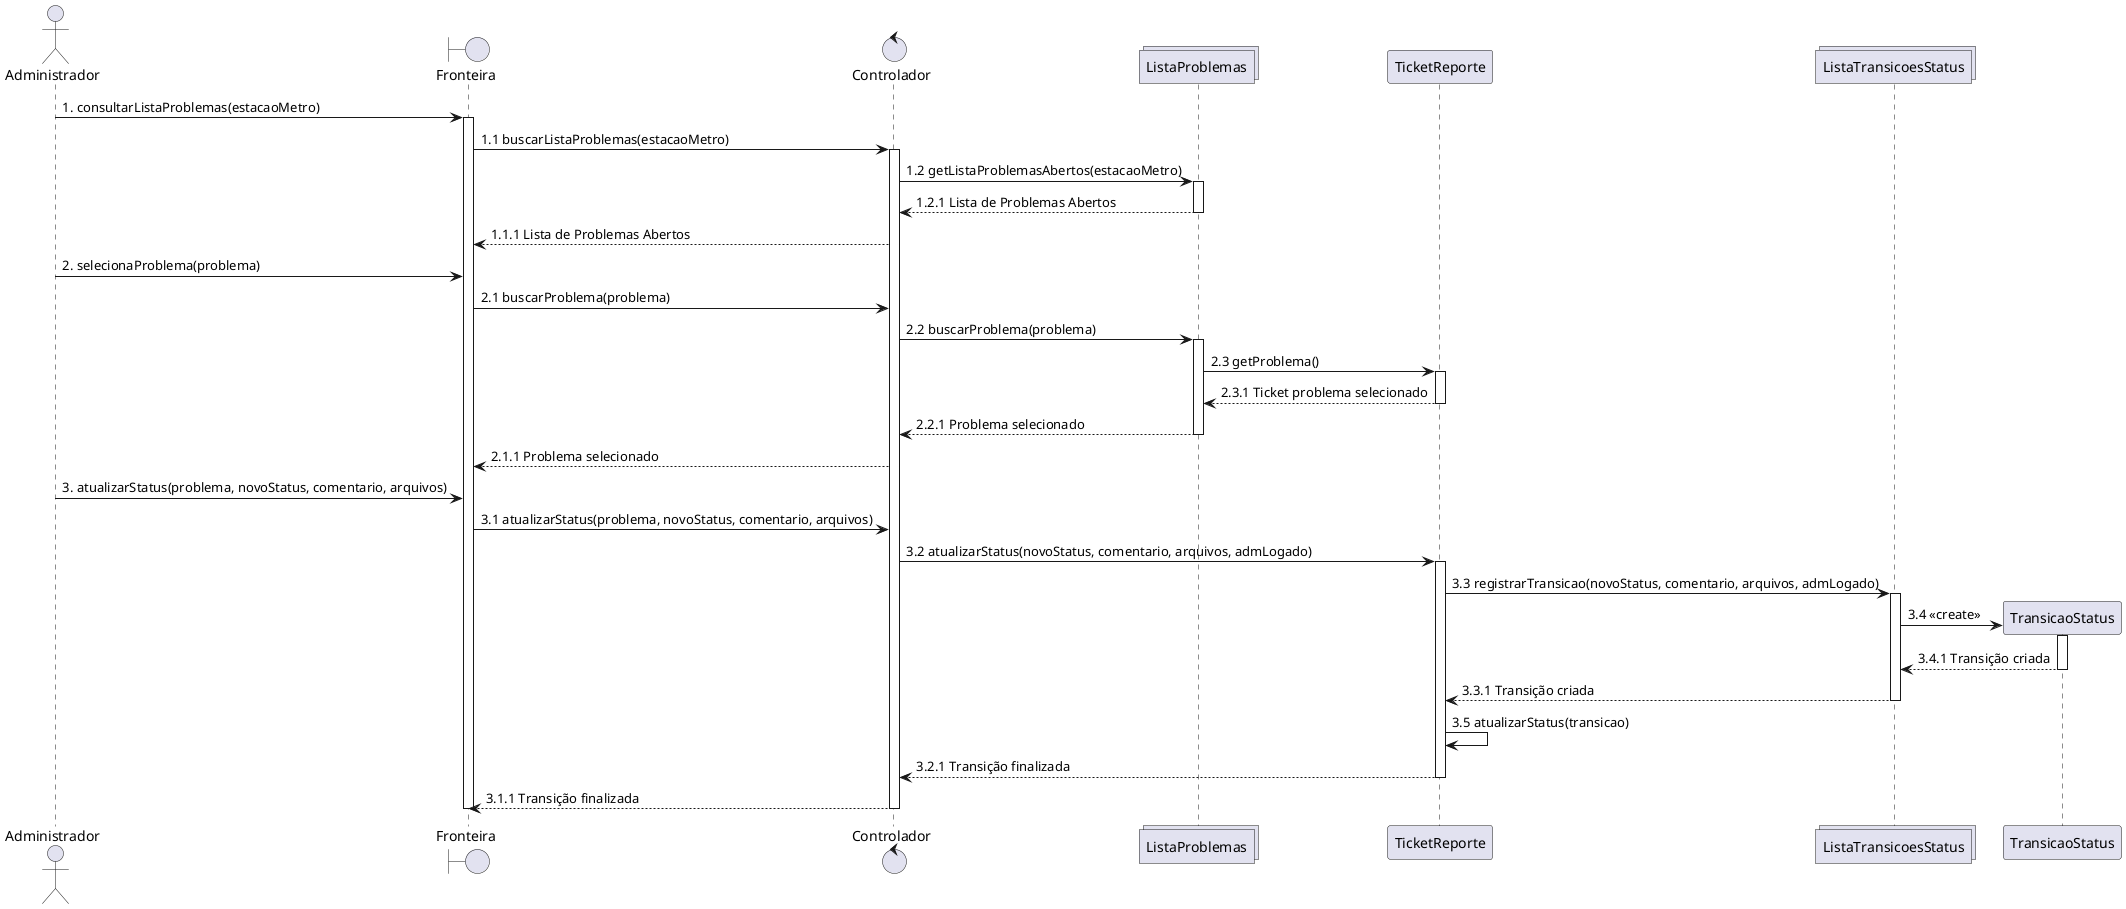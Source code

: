 @startuml

actor Administrador as Adm
boundary Fronteira as Front
control Controlador as Ctrl
collections ListaProblemas as ListProb
participant TicketReporte as Ticket
collections ListaTransicoesStatus as ListTransStatus
participant TransicaoStatus as TransStatus


Adm -> Front : 1. consultarListaProblemas(estacaoMetro)
activate Front

Front -> Ctrl : 1.1 buscarListaProblemas(estacaoMetro)
activate Ctrl

Ctrl -> ListProb : 1.2 getListaProblemasAbertos(estacaoMetro)
activate ListProb
ListProb --> Ctrl : 1.2.1 Lista de Problemas Abertos
deactivate ListProb

Ctrl --> Front : 1.1.1 Lista de Problemas Abertos

Adm -> Front : 2. selecionaProblema(problema)
Front -> Ctrl : 2.1 buscarProblema(problema)
Ctrl -> ListProb : 2.2 buscarProblema(problema)
activate ListProb
ListProb -> Ticket : 2.3 getProblema()
activate Ticket
Ticket --> ListProb : 2.3.1 Ticket problema selecionado
deactivate Ticket
ListProb --> Ctrl : 2.2.1 Problema selecionado
deactivate ListProb
Ctrl --> Front : 2.1.1 Problema selecionado

Adm -> Front : 3. atualizarStatus(problema, novoStatus, comentario, arquivos)
Front -> Ctrl : 3.1 atualizarStatus(problema, novoStatus, comentario, arquivos)
Ctrl -> Ticket : 3.2 atualizarStatus(novoStatus, comentario, arquivos, admLogado)
activate Ticket
Ticket -> ListTransStatus : 3.3 registrarTransicao(novoStatus, comentario, arquivos, admLogado)
activate ListTransStatus
ListTransStatus -> TransStatus ** : 3.4 <<create>>
activate TransStatus
TransStatus --> ListTransStatus : 3.4.1 Transição criada
deactivate TransStatus
ListTransStatus --> Ticket : 3.3.1 Transição criada
deactivate ListTransStatus
Ticket -> Ticket : 3.5 atualizarStatus(transicao)
Ticket --> Ctrl : 3.2.1 Transição finalizada
deactivate Ticket
Ctrl --> Front : 3.1.1 Transição finalizada
deactivate Ctrl
deactivate Front

@enduml